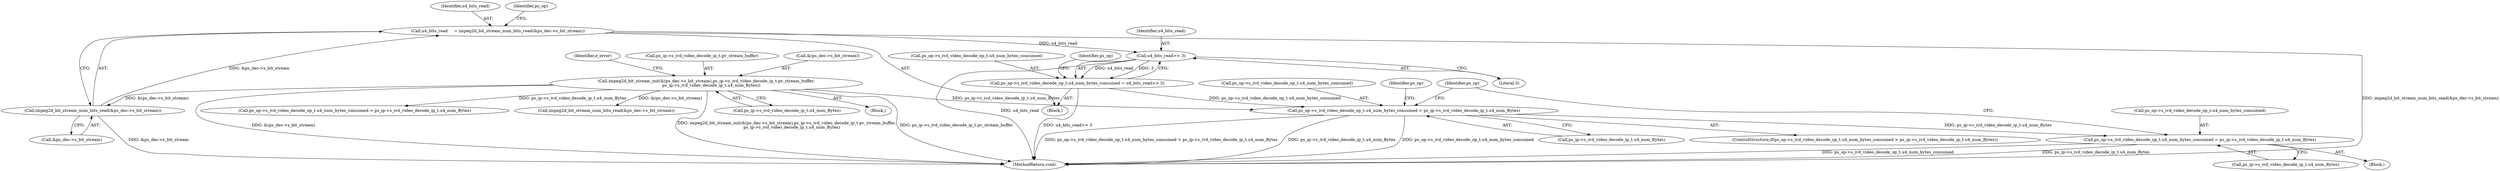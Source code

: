 digraph "0_Android_a86eb798d077b9b25c8f8c77e3c02c2f287c1ce7_1@API" {
"1000295" [label="(Call,u4_bits_read>> 3)"];
"1000282" [label="(Call,u4_bits_read     = impeg2d_bit_stream_num_bits_read(&ps_dec->s_bit_stream))"];
"1000284" [label="(Call,impeg2d_bit_stream_num_bits_read(&ps_dec->s_bit_stream))"];
"1000120" [label="(Call,impeg2d_bit_stream_init(&(ps_dec->s_bit_stream),ps_ip->s_ivd_video_decode_ip_t.pv_stream_buffer,\n        ps_ip->s_ivd_video_decode_ip_t.u4_num_Bytes))"];
"1000289" [label="(Call,ps_op->s_ivd_video_decode_op_t.u4_num_bytes_consumed = u4_bits_read>> 3)"];
"1000299" [label="(Call,ps_op->s_ivd_video_decode_op_t.u4_num_bytes_consumed > ps_ip->s_ivd_video_decode_ip_t.u4_num_Bytes)"];
"1000311" [label="(Call,ps_op->s_ivd_video_decode_op_t.u4_num_bytes_consumed = ps_ip->s_ivd_video_decode_ip_t.u4_num_Bytes)"];
"1000105" [label="(Block,)"];
"1000302" [label="(Identifier,ps_op)"];
"1000284" [label="(Call,impeg2d_bit_stream_num_bits_read(&ps_dec->s_bit_stream))"];
"1000125" [label="(Call,ps_ip->s_ivd_video_decode_ip_t.pv_stream_buffer)"];
"1000300" [label="(Call,ps_op->s_ivd_video_decode_op_t.u4_num_bytes_consumed)"];
"1000305" [label="(Call,ps_ip->s_ivd_video_decode_ip_t.u4_num_Bytes)"];
"1000298" [label="(ControlStructure,if(ps_op->s_ivd_video_decode_op_t.u4_num_bytes_consumed > ps_ip->s_ivd_video_decode_ip_t.u4_num_Bytes))"];
"1000299" [label="(Call,ps_op->s_ivd_video_decode_op_t.u4_num_bytes_consumed > ps_ip->s_ivd_video_decode_ip_t.u4_num_Bytes)"];
"1000325" [label="(Identifier,ps_op)"];
"1000317" [label="(Call,ps_ip->s_ivd_video_decode_ip_t.u4_num_Bytes)"];
"1000334" [label="(MethodReturn,void)"];
"1000290" [label="(Call,ps_op->s_ivd_video_decode_op_t.u4_num_bytes_consumed)"];
"1000311" [label="(Call,ps_op->s_ivd_video_decode_op_t.u4_num_bytes_consumed = ps_ip->s_ivd_video_decode_ip_t.u4_num_Bytes)"];
"1000310" [label="(Block,)"];
"1000297" [label="(Literal,3)"];
"1000296" [label="(Identifier,u4_bits_read)"];
"1000285" [label="(Call,&ps_dec->s_bit_stream)"];
"1000135" [label="(Block,)"];
"1000121" [label="(Call,&(ps_dec->s_bit_stream))"];
"1000289" [label="(Call,ps_op->s_ivd_video_decode_op_t.u4_num_bytes_consumed = u4_bits_read>> 3)"];
"1000173" [label="(Call,ps_op->s_ivd_video_decode_op_t.u4_num_bytes_consumed > ps_ip->s_ivd_video_decode_ip_t.u4_num_Bytes)"];
"1000283" [label="(Identifier,u4_bits_read)"];
"1000120" [label="(Call,impeg2d_bit_stream_init(&(ps_dec->s_bit_stream),ps_ip->s_ivd_video_decode_ip_t.pv_stream_buffer,\n        ps_ip->s_ivd_video_decode_ip_t.u4_num_Bytes))"];
"1000314" [label="(Identifier,ps_op)"];
"1000282" [label="(Call,u4_bits_read     = impeg2d_bit_stream_num_bits_read(&ps_dec->s_bit_stream))"];
"1000158" [label="(Call,impeg2d_bit_stream_num_bits_read(&ps_dec->s_bit_stream))"];
"1000292" [label="(Identifier,ps_op)"];
"1000295" [label="(Call,u4_bits_read>> 3)"];
"1000312" [label="(Call,ps_op->s_ivd_video_decode_op_t.u4_num_bytes_consumed)"];
"1000139" [label="(Identifier,e_error)"];
"1000130" [label="(Call,ps_ip->s_ivd_video_decode_ip_t.u4_num_Bytes)"];
"1000295" -> "1000289"  [label="AST: "];
"1000295" -> "1000297"  [label="CFG: "];
"1000296" -> "1000295"  [label="AST: "];
"1000297" -> "1000295"  [label="AST: "];
"1000289" -> "1000295"  [label="CFG: "];
"1000295" -> "1000334"  [label="DDG: u4_bits_read"];
"1000295" -> "1000289"  [label="DDG: u4_bits_read"];
"1000295" -> "1000289"  [label="DDG: 3"];
"1000282" -> "1000295"  [label="DDG: u4_bits_read"];
"1000282" -> "1000135"  [label="AST: "];
"1000282" -> "1000284"  [label="CFG: "];
"1000283" -> "1000282"  [label="AST: "];
"1000284" -> "1000282"  [label="AST: "];
"1000292" -> "1000282"  [label="CFG: "];
"1000282" -> "1000334"  [label="DDG: impeg2d_bit_stream_num_bits_read(&ps_dec->s_bit_stream)"];
"1000284" -> "1000282"  [label="DDG: &ps_dec->s_bit_stream"];
"1000284" -> "1000285"  [label="CFG: "];
"1000285" -> "1000284"  [label="AST: "];
"1000284" -> "1000334"  [label="DDG: &ps_dec->s_bit_stream"];
"1000120" -> "1000284"  [label="DDG: &(ps_dec->s_bit_stream)"];
"1000120" -> "1000105"  [label="AST: "];
"1000120" -> "1000130"  [label="CFG: "];
"1000121" -> "1000120"  [label="AST: "];
"1000125" -> "1000120"  [label="AST: "];
"1000130" -> "1000120"  [label="AST: "];
"1000139" -> "1000120"  [label="CFG: "];
"1000120" -> "1000334"  [label="DDG: ps_ip->s_ivd_video_decode_ip_t.pv_stream_buffer"];
"1000120" -> "1000334"  [label="DDG: &(ps_dec->s_bit_stream)"];
"1000120" -> "1000334"  [label="DDG: impeg2d_bit_stream_init(&(ps_dec->s_bit_stream),ps_ip->s_ivd_video_decode_ip_t.pv_stream_buffer,\n        ps_ip->s_ivd_video_decode_ip_t.u4_num_Bytes)"];
"1000120" -> "1000158"  [label="DDG: &(ps_dec->s_bit_stream)"];
"1000120" -> "1000173"  [label="DDG: ps_ip->s_ivd_video_decode_ip_t.u4_num_Bytes"];
"1000120" -> "1000299"  [label="DDG: ps_ip->s_ivd_video_decode_ip_t.u4_num_Bytes"];
"1000289" -> "1000135"  [label="AST: "];
"1000290" -> "1000289"  [label="AST: "];
"1000302" -> "1000289"  [label="CFG: "];
"1000289" -> "1000334"  [label="DDG: u4_bits_read>> 3"];
"1000289" -> "1000299"  [label="DDG: ps_op->s_ivd_video_decode_op_t.u4_num_bytes_consumed"];
"1000299" -> "1000298"  [label="AST: "];
"1000299" -> "1000305"  [label="CFG: "];
"1000300" -> "1000299"  [label="AST: "];
"1000305" -> "1000299"  [label="AST: "];
"1000314" -> "1000299"  [label="CFG: "];
"1000325" -> "1000299"  [label="CFG: "];
"1000299" -> "1000334"  [label="DDG: ps_op->s_ivd_video_decode_op_t.u4_num_bytes_consumed > ps_ip->s_ivd_video_decode_ip_t.u4_num_Bytes"];
"1000299" -> "1000334"  [label="DDG: ps_ip->s_ivd_video_decode_ip_t.u4_num_Bytes"];
"1000299" -> "1000334"  [label="DDG: ps_op->s_ivd_video_decode_op_t.u4_num_bytes_consumed"];
"1000299" -> "1000311"  [label="DDG: ps_ip->s_ivd_video_decode_ip_t.u4_num_Bytes"];
"1000311" -> "1000310"  [label="AST: "];
"1000311" -> "1000317"  [label="CFG: "];
"1000312" -> "1000311"  [label="AST: "];
"1000317" -> "1000311"  [label="AST: "];
"1000325" -> "1000311"  [label="CFG: "];
"1000311" -> "1000334"  [label="DDG: ps_op->s_ivd_video_decode_op_t.u4_num_bytes_consumed"];
"1000311" -> "1000334"  [label="DDG: ps_ip->s_ivd_video_decode_ip_t.u4_num_Bytes"];
}
